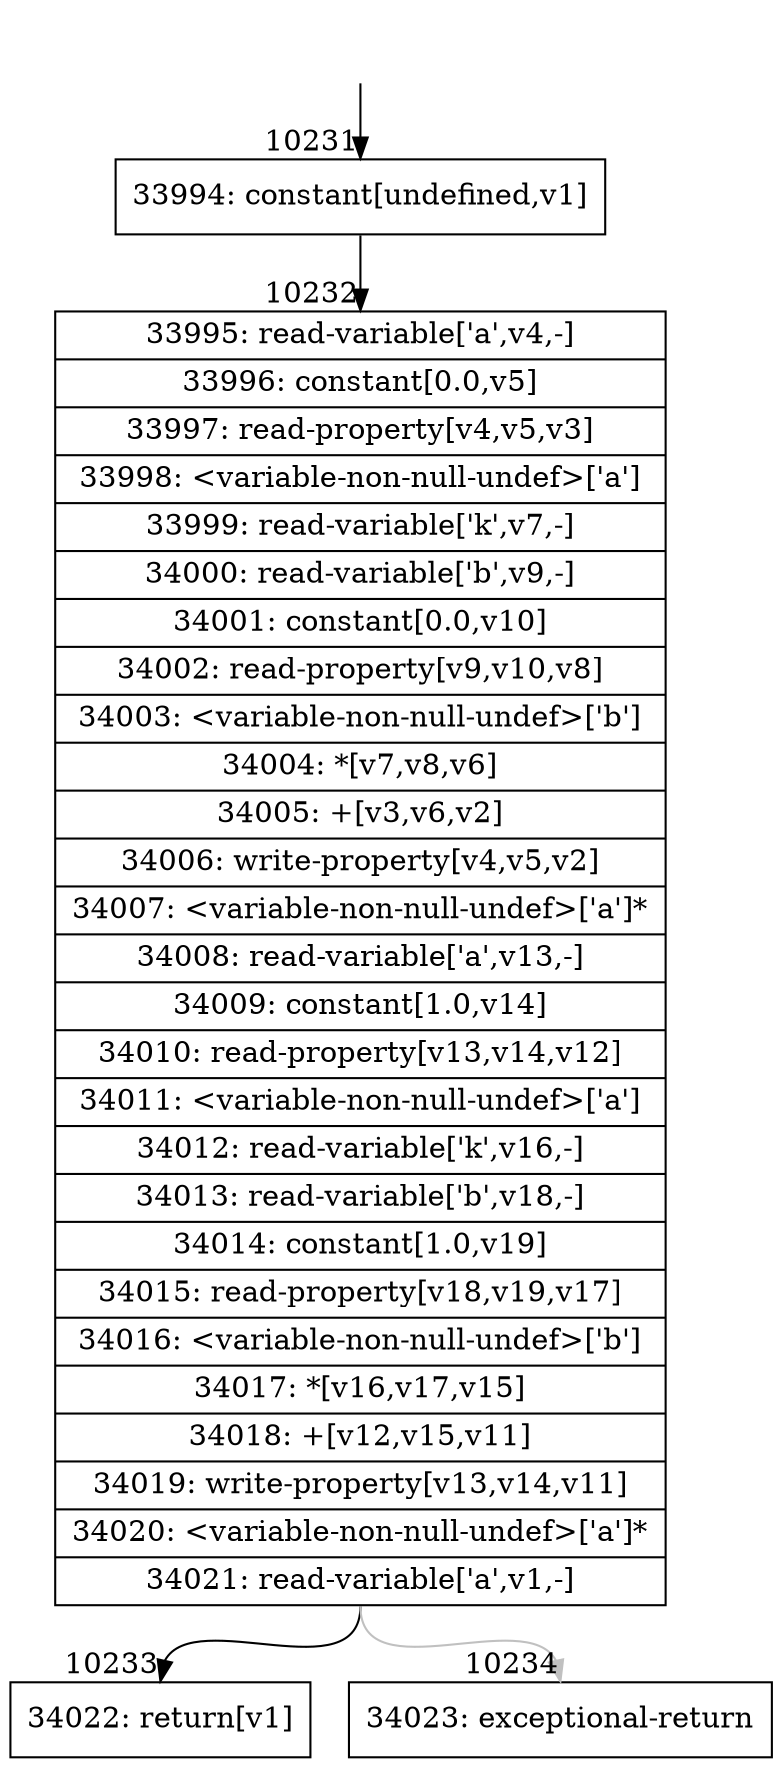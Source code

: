 digraph {
rankdir="TD"
BB_entry943[shape=none,label=""];
BB_entry943 -> BB10231 [tailport=s, headport=n, headlabel="    10231"]
BB10231 [shape=record label="{33994: constant[undefined,v1]}" ] 
BB10231 -> BB10232 [tailport=s, headport=n, headlabel="      10232"]
BB10232 [shape=record label="{33995: read-variable['a',v4,-]|33996: constant[0.0,v5]|33997: read-property[v4,v5,v3]|33998: \<variable-non-null-undef\>['a']|33999: read-variable['k',v7,-]|34000: read-variable['b',v9,-]|34001: constant[0.0,v10]|34002: read-property[v9,v10,v8]|34003: \<variable-non-null-undef\>['b']|34004: *[v7,v8,v6]|34005: +[v3,v6,v2]|34006: write-property[v4,v5,v2]|34007: \<variable-non-null-undef\>['a']*|34008: read-variable['a',v13,-]|34009: constant[1.0,v14]|34010: read-property[v13,v14,v12]|34011: \<variable-non-null-undef\>['a']|34012: read-variable['k',v16,-]|34013: read-variable['b',v18,-]|34014: constant[1.0,v19]|34015: read-property[v18,v19,v17]|34016: \<variable-non-null-undef\>['b']|34017: *[v16,v17,v15]|34018: +[v12,v15,v11]|34019: write-property[v13,v14,v11]|34020: \<variable-non-null-undef\>['a']*|34021: read-variable['a',v1,-]}" ] 
BB10232 -> BB10233 [tailport=s, headport=n, headlabel="      10233"]
BB10232 -> BB10234 [tailport=s, headport=n, color=gray, headlabel="      10234"]
BB10233 [shape=record label="{34022: return[v1]}" ] 
BB10234 [shape=record label="{34023: exceptional-return}" ] 
//#$~ 5978
}
